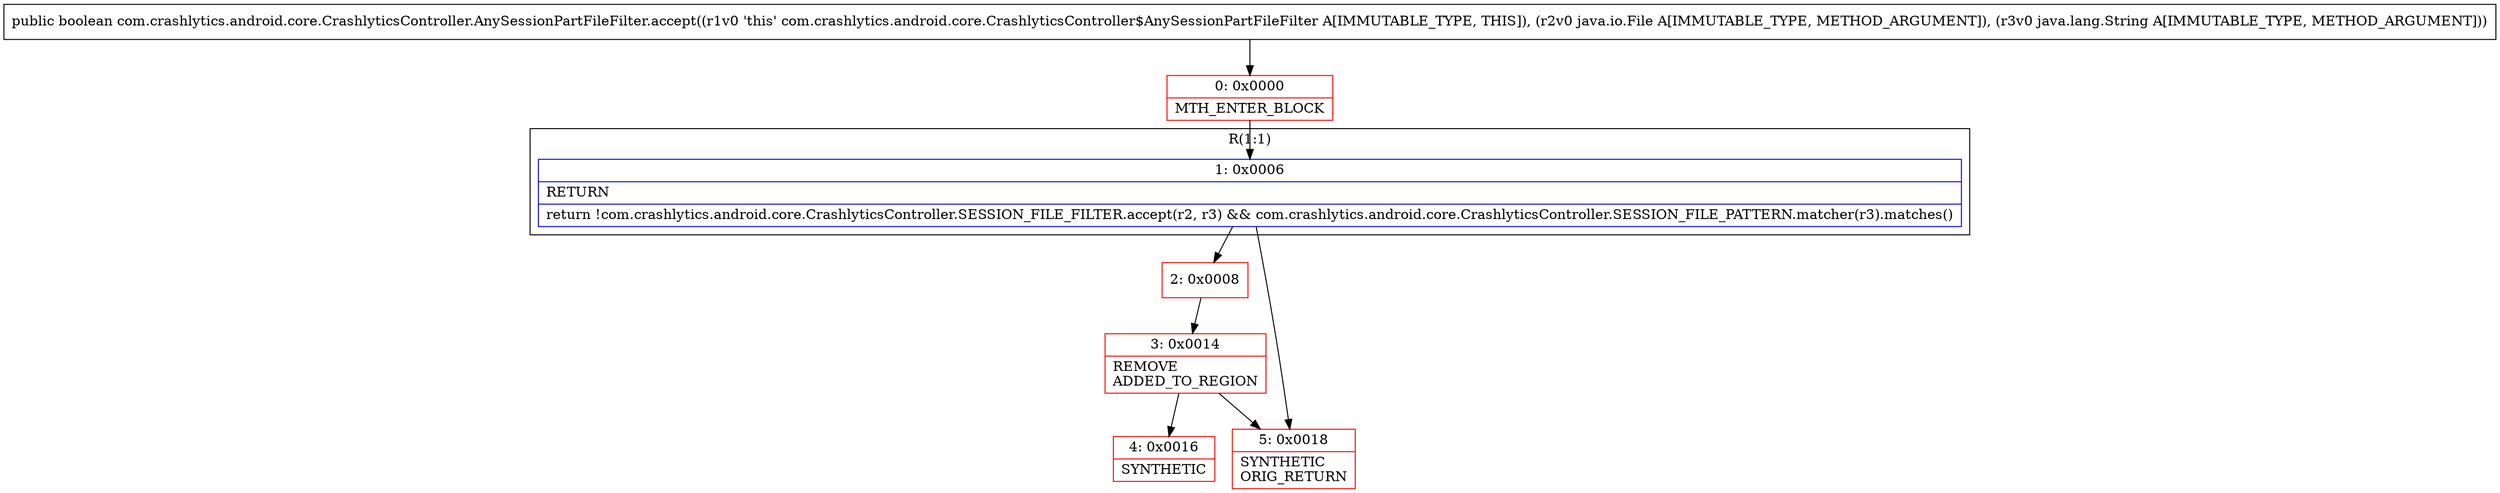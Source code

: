 digraph "CFG forcom.crashlytics.android.core.CrashlyticsController.AnySessionPartFileFilter.accept(Ljava\/io\/File;Ljava\/lang\/String;)Z" {
subgraph cluster_Region_721244092 {
label = "R(1:1)";
node [shape=record,color=blue];
Node_1 [shape=record,label="{1\:\ 0x0006|RETURN\l|return !com.crashlytics.android.core.CrashlyticsController.SESSION_FILE_FILTER.accept(r2, r3) && com.crashlytics.android.core.CrashlyticsController.SESSION_FILE_PATTERN.matcher(r3).matches()\l}"];
}
Node_0 [shape=record,color=red,label="{0\:\ 0x0000|MTH_ENTER_BLOCK\l}"];
Node_2 [shape=record,color=red,label="{2\:\ 0x0008}"];
Node_3 [shape=record,color=red,label="{3\:\ 0x0014|REMOVE\lADDED_TO_REGION\l}"];
Node_4 [shape=record,color=red,label="{4\:\ 0x0016|SYNTHETIC\l}"];
Node_5 [shape=record,color=red,label="{5\:\ 0x0018|SYNTHETIC\lORIG_RETURN\l}"];
MethodNode[shape=record,label="{public boolean com.crashlytics.android.core.CrashlyticsController.AnySessionPartFileFilter.accept((r1v0 'this' com.crashlytics.android.core.CrashlyticsController$AnySessionPartFileFilter A[IMMUTABLE_TYPE, THIS]), (r2v0 java.io.File A[IMMUTABLE_TYPE, METHOD_ARGUMENT]), (r3v0 java.lang.String A[IMMUTABLE_TYPE, METHOD_ARGUMENT])) }"];
MethodNode -> Node_0;
Node_1 -> Node_2;
Node_1 -> Node_5;
Node_0 -> Node_1;
Node_2 -> Node_3;
Node_3 -> Node_4;
Node_3 -> Node_5;
}

